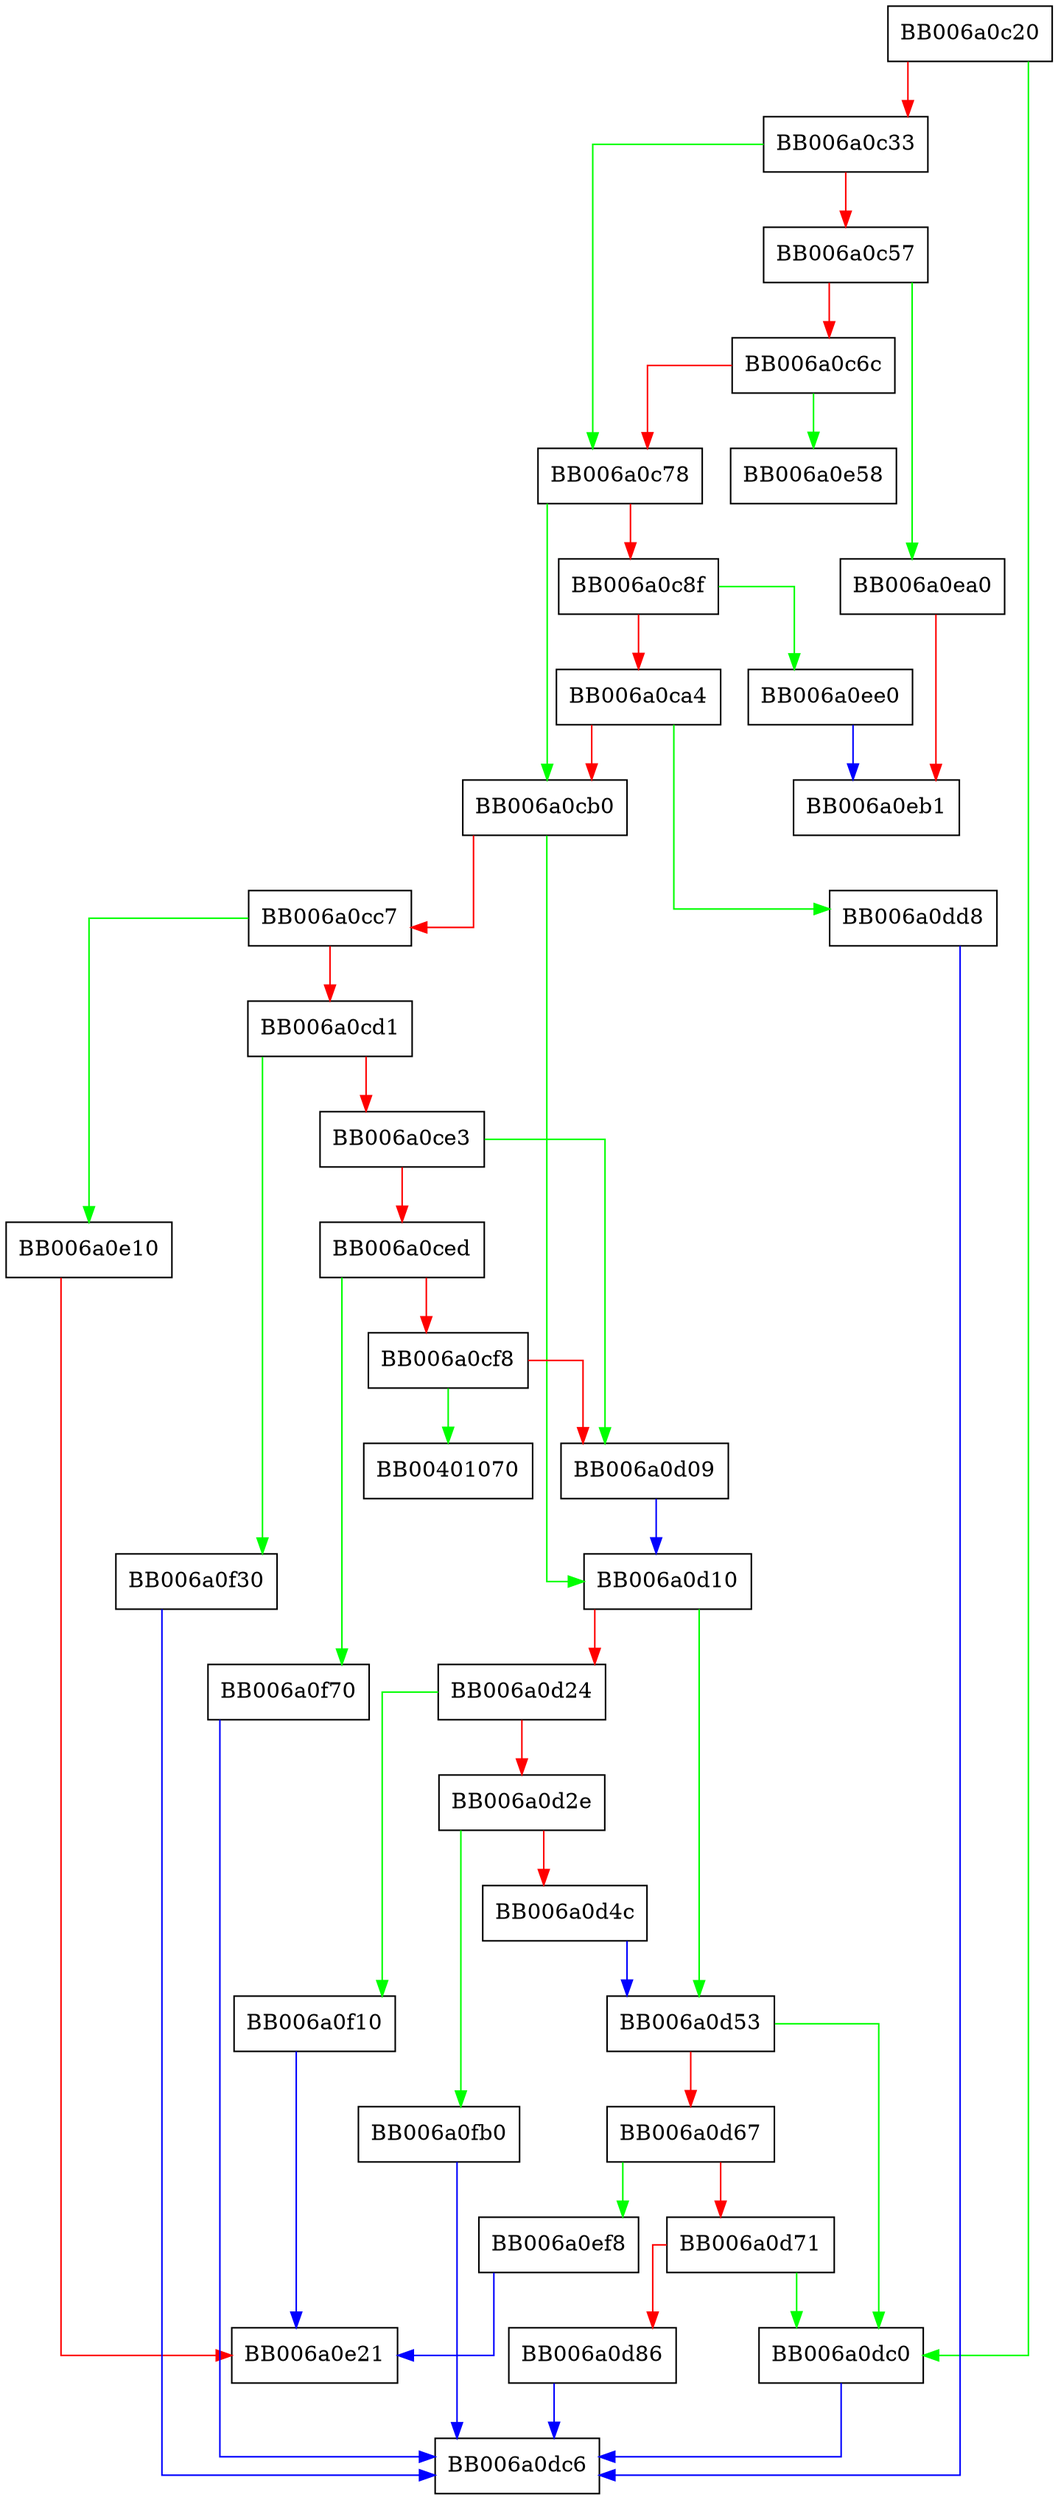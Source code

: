 digraph chacha20_poly1305_set_ctx_params {
  node [shape="box"];
  graph [splines=ortho];
  BB006a0c20 -> BB006a0dc0 [color="green"];
  BB006a0c20 -> BB006a0c33 [color="red"];
  BB006a0c33 -> BB006a0c78 [color="green"];
  BB006a0c33 -> BB006a0c57 [color="red"];
  BB006a0c57 -> BB006a0ea0 [color="green"];
  BB006a0c57 -> BB006a0c6c [color="red"];
  BB006a0c6c -> BB006a0e58 [color="green"];
  BB006a0c6c -> BB006a0c78 [color="red"];
  BB006a0c78 -> BB006a0cb0 [color="green"];
  BB006a0c78 -> BB006a0c8f [color="red"];
  BB006a0c8f -> BB006a0ee0 [color="green"];
  BB006a0c8f -> BB006a0ca4 [color="red"];
  BB006a0ca4 -> BB006a0dd8 [color="green"];
  BB006a0ca4 -> BB006a0cb0 [color="red"];
  BB006a0cb0 -> BB006a0d10 [color="green"];
  BB006a0cb0 -> BB006a0cc7 [color="red"];
  BB006a0cc7 -> BB006a0e10 [color="green"];
  BB006a0cc7 -> BB006a0cd1 [color="red"];
  BB006a0cd1 -> BB006a0f30 [color="green"];
  BB006a0cd1 -> BB006a0ce3 [color="red"];
  BB006a0ce3 -> BB006a0d09 [color="green"];
  BB006a0ce3 -> BB006a0ced [color="red"];
  BB006a0ced -> BB006a0f70 [color="green"];
  BB006a0ced -> BB006a0cf8 [color="red"];
  BB006a0cf8 -> BB00401070 [color="green"];
  BB006a0cf8 -> BB006a0d09 [color="red"];
  BB006a0d09 -> BB006a0d10 [color="blue"];
  BB006a0d10 -> BB006a0d53 [color="green"];
  BB006a0d10 -> BB006a0d24 [color="red"];
  BB006a0d24 -> BB006a0f10 [color="green"];
  BB006a0d24 -> BB006a0d2e [color="red"];
  BB006a0d2e -> BB006a0fb0 [color="green"];
  BB006a0d2e -> BB006a0d4c [color="red"];
  BB006a0d4c -> BB006a0d53 [color="blue"];
  BB006a0d53 -> BB006a0dc0 [color="green"];
  BB006a0d53 -> BB006a0d67 [color="red"];
  BB006a0d67 -> BB006a0ef8 [color="green"];
  BB006a0d67 -> BB006a0d71 [color="red"];
  BB006a0d71 -> BB006a0dc0 [color="green"];
  BB006a0d71 -> BB006a0d86 [color="red"];
  BB006a0d86 -> BB006a0dc6 [color="blue"];
  BB006a0dc0 -> BB006a0dc6 [color="blue"];
  BB006a0dd8 -> BB006a0dc6 [color="blue"];
  BB006a0e10 -> BB006a0e21 [color="red"];
  BB006a0ea0 -> BB006a0eb1 [color="red"];
  BB006a0ee0 -> BB006a0eb1 [color="blue"];
  BB006a0ef8 -> BB006a0e21 [color="blue"];
  BB006a0f10 -> BB006a0e21 [color="blue"];
  BB006a0f30 -> BB006a0dc6 [color="blue"];
  BB006a0f70 -> BB006a0dc6 [color="blue"];
  BB006a0fb0 -> BB006a0dc6 [color="blue"];
}